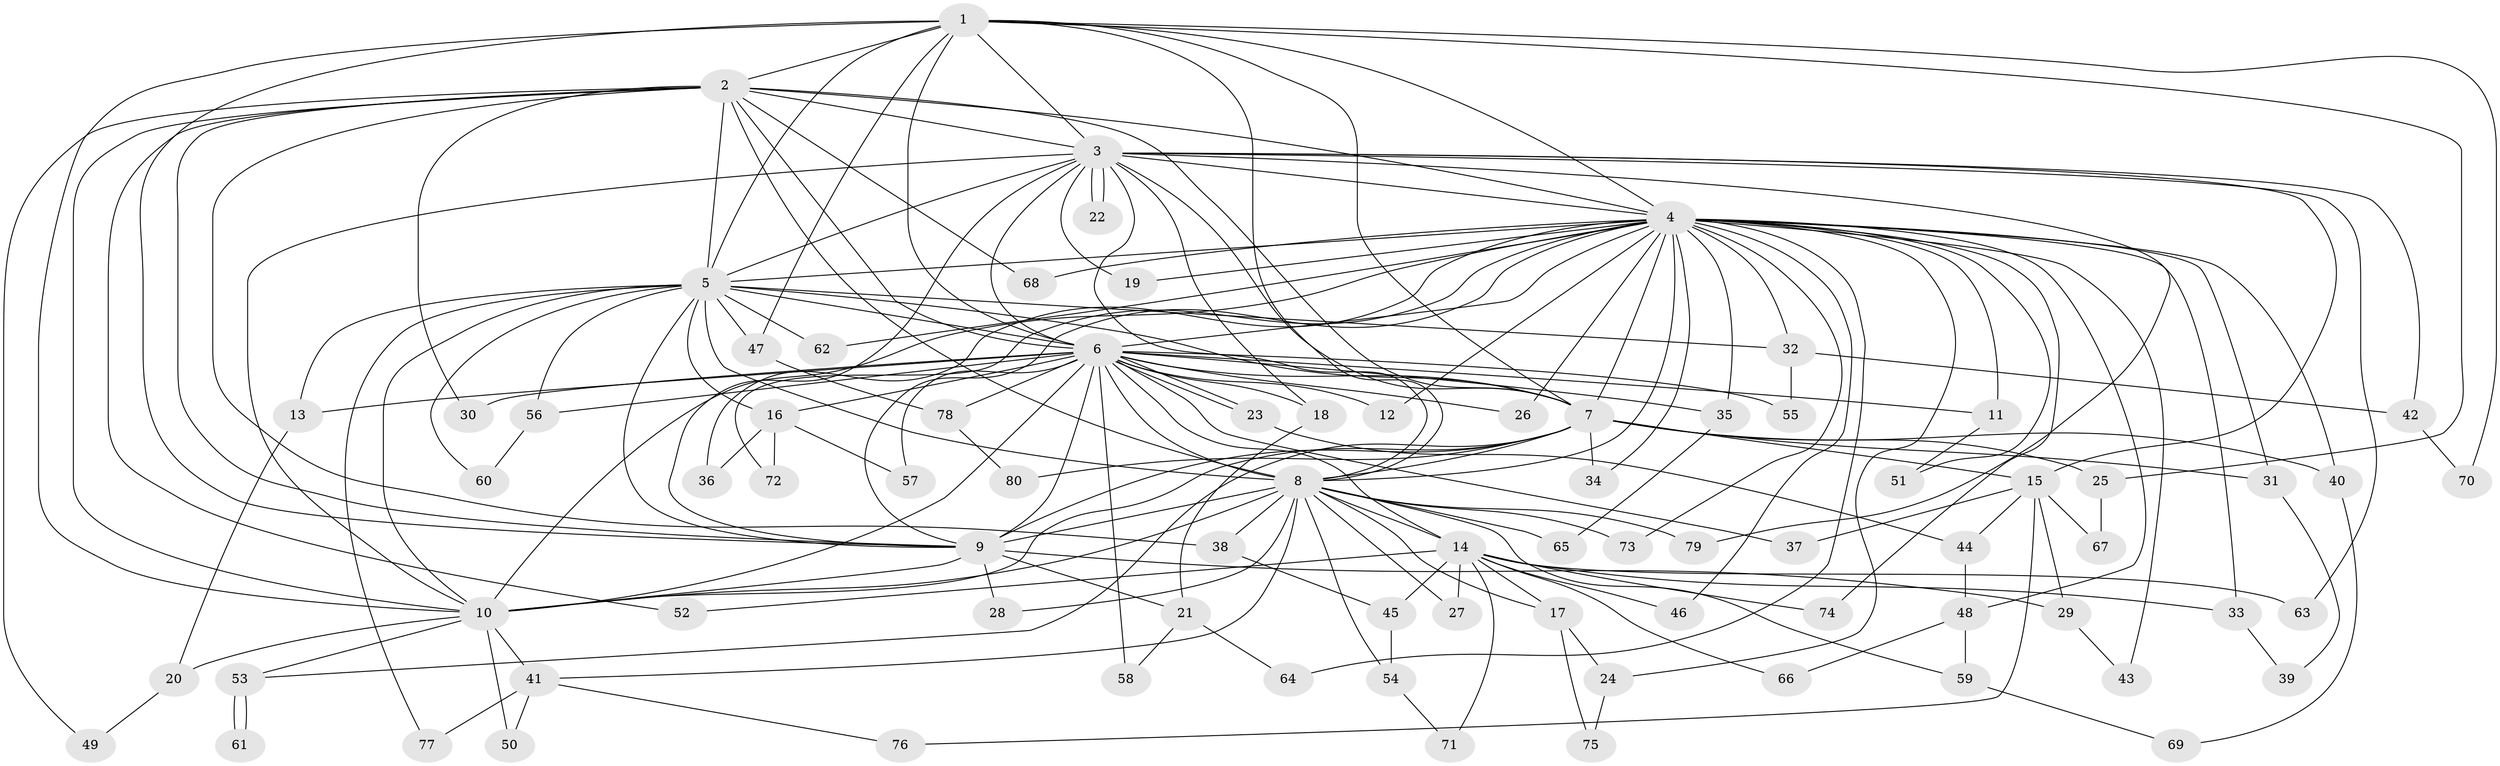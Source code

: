 // Generated by graph-tools (version 1.1) at 2025/11/02/27/25 16:11:07]
// undirected, 80 vertices, 185 edges
graph export_dot {
graph [start="1"]
  node [color=gray90,style=filled];
  1;
  2;
  3;
  4;
  5;
  6;
  7;
  8;
  9;
  10;
  11;
  12;
  13;
  14;
  15;
  16;
  17;
  18;
  19;
  20;
  21;
  22;
  23;
  24;
  25;
  26;
  27;
  28;
  29;
  30;
  31;
  32;
  33;
  34;
  35;
  36;
  37;
  38;
  39;
  40;
  41;
  42;
  43;
  44;
  45;
  46;
  47;
  48;
  49;
  50;
  51;
  52;
  53;
  54;
  55;
  56;
  57;
  58;
  59;
  60;
  61;
  62;
  63;
  64;
  65;
  66;
  67;
  68;
  69;
  70;
  71;
  72;
  73;
  74;
  75;
  76;
  77;
  78;
  79;
  80;
  1 -- 2;
  1 -- 3;
  1 -- 4;
  1 -- 5;
  1 -- 6;
  1 -- 7;
  1 -- 8;
  1 -- 9;
  1 -- 10;
  1 -- 25;
  1 -- 47;
  1 -- 70;
  2 -- 3;
  2 -- 4;
  2 -- 5;
  2 -- 6;
  2 -- 7;
  2 -- 8;
  2 -- 9;
  2 -- 10;
  2 -- 30;
  2 -- 38;
  2 -- 49;
  2 -- 52;
  2 -- 68;
  3 -- 4;
  3 -- 5;
  3 -- 6;
  3 -- 7;
  3 -- 8;
  3 -- 9;
  3 -- 10;
  3 -- 15;
  3 -- 18;
  3 -- 19;
  3 -- 22;
  3 -- 22;
  3 -- 42;
  3 -- 63;
  3 -- 79;
  4 -- 5;
  4 -- 6;
  4 -- 7;
  4 -- 8;
  4 -- 9;
  4 -- 10;
  4 -- 11;
  4 -- 12;
  4 -- 19;
  4 -- 24;
  4 -- 26;
  4 -- 31;
  4 -- 32;
  4 -- 33;
  4 -- 34;
  4 -- 35;
  4 -- 36;
  4 -- 40;
  4 -- 43;
  4 -- 46;
  4 -- 48;
  4 -- 51;
  4 -- 62;
  4 -- 64;
  4 -- 68;
  4 -- 72;
  4 -- 73;
  4 -- 74;
  5 -- 6;
  5 -- 7;
  5 -- 8;
  5 -- 9;
  5 -- 10;
  5 -- 13;
  5 -- 16;
  5 -- 32;
  5 -- 47;
  5 -- 56;
  5 -- 60;
  5 -- 62;
  5 -- 77;
  6 -- 7;
  6 -- 8;
  6 -- 9;
  6 -- 10;
  6 -- 11;
  6 -- 12;
  6 -- 13;
  6 -- 14;
  6 -- 16;
  6 -- 18;
  6 -- 23;
  6 -- 23;
  6 -- 26;
  6 -- 30;
  6 -- 35;
  6 -- 37;
  6 -- 55;
  6 -- 56;
  6 -- 57;
  6 -- 58;
  6 -- 78;
  7 -- 8;
  7 -- 9;
  7 -- 10;
  7 -- 15;
  7 -- 25;
  7 -- 31;
  7 -- 34;
  7 -- 40;
  7 -- 53;
  7 -- 80;
  8 -- 9;
  8 -- 10;
  8 -- 14;
  8 -- 17;
  8 -- 27;
  8 -- 28;
  8 -- 38;
  8 -- 41;
  8 -- 54;
  8 -- 59;
  8 -- 65;
  8 -- 73;
  8 -- 79;
  9 -- 10;
  9 -- 21;
  9 -- 28;
  9 -- 29;
  10 -- 20;
  10 -- 41;
  10 -- 50;
  10 -- 53;
  11 -- 51;
  13 -- 20;
  14 -- 17;
  14 -- 27;
  14 -- 33;
  14 -- 45;
  14 -- 46;
  14 -- 52;
  14 -- 63;
  14 -- 66;
  14 -- 71;
  14 -- 74;
  15 -- 29;
  15 -- 37;
  15 -- 44;
  15 -- 67;
  15 -- 76;
  16 -- 36;
  16 -- 57;
  16 -- 72;
  17 -- 24;
  17 -- 75;
  18 -- 21;
  20 -- 49;
  21 -- 58;
  21 -- 64;
  23 -- 44;
  24 -- 75;
  25 -- 67;
  29 -- 43;
  31 -- 39;
  32 -- 42;
  32 -- 55;
  33 -- 39;
  35 -- 65;
  38 -- 45;
  40 -- 69;
  41 -- 50;
  41 -- 76;
  41 -- 77;
  42 -- 70;
  44 -- 48;
  45 -- 54;
  47 -- 78;
  48 -- 59;
  48 -- 66;
  53 -- 61;
  53 -- 61;
  54 -- 71;
  56 -- 60;
  59 -- 69;
  78 -- 80;
}
